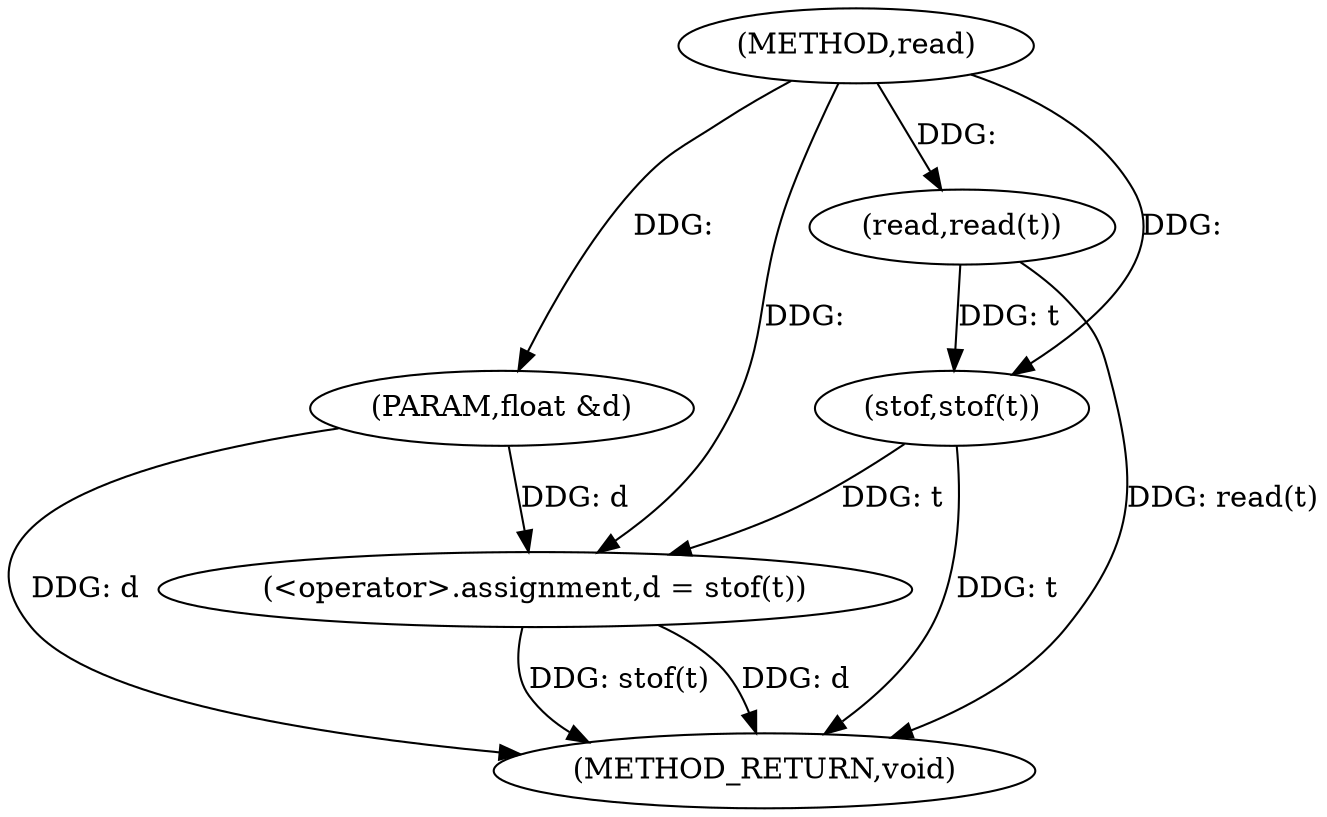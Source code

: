 digraph "read" {  
"1000170" [label = "(METHOD,read)" ]
"1000180" [label = "(METHOD_RETURN,void)" ]
"1000171" [label = "(PARAM,float &d)" ]
"1000174" [label = "(read,read(t))" ]
"1000176" [label = "(<operator>.assignment,d = stof(t))" ]
"1000178" [label = "(stof,stof(t))" ]
  "1000171" -> "1000180"  [ label = "DDG: d"] 
  "1000174" -> "1000180"  [ label = "DDG: read(t)"] 
  "1000176" -> "1000180"  [ label = "DDG: d"] 
  "1000178" -> "1000180"  [ label = "DDG: t"] 
  "1000176" -> "1000180"  [ label = "DDG: stof(t)"] 
  "1000170" -> "1000171"  [ label = "DDG: "] 
  "1000178" -> "1000176"  [ label = "DDG: t"] 
  "1000170" -> "1000174"  [ label = "DDG: "] 
  "1000171" -> "1000176"  [ label = "DDG: d"] 
  "1000170" -> "1000176"  [ label = "DDG: "] 
  "1000174" -> "1000178"  [ label = "DDG: t"] 
  "1000170" -> "1000178"  [ label = "DDG: "] 
}
